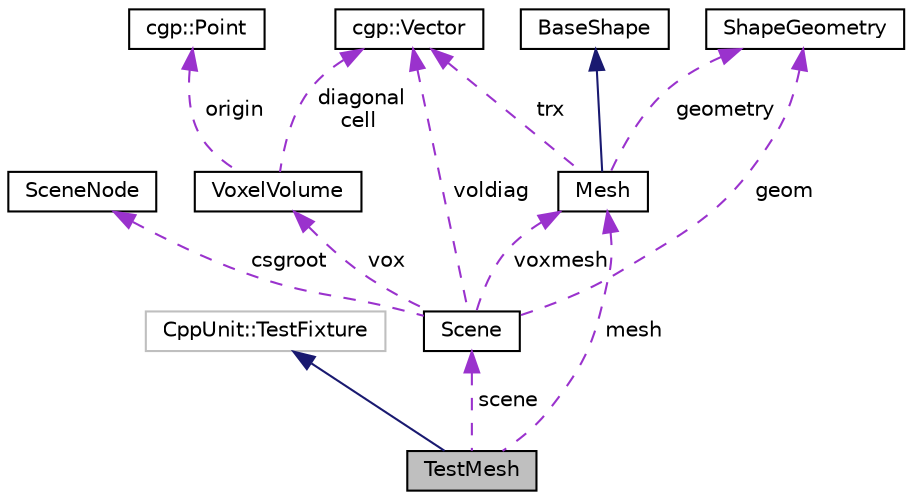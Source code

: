 digraph "TestMesh"
{
  edge [fontname="Helvetica",fontsize="10",labelfontname="Helvetica",labelfontsize="10"];
  node [fontname="Helvetica",fontsize="10",shape=record];
  Node1 [label="TestMesh",height=0.2,width=0.4,color="black", fillcolor="grey75", style="filled" fontcolor="black"];
  Node2 -> Node1 [dir="back",color="midnightblue",fontsize="10",style="solid",fontname="Helvetica"];
  Node2 [label="CppUnit::TestFixture",height=0.2,width=0.4,color="grey75", fillcolor="white", style="filled"];
  Node3 -> Node1 [dir="back",color="darkorchid3",fontsize="10",style="dashed",label=" scene" ,fontname="Helvetica"];
  Node3 [label="Scene",height=0.2,width=0.4,color="black", fillcolor="white", style="filled",URL="$classScene.html",tooltip="CSG Tree that can be evaluated to produce a volumetric representation. "];
  Node4 -> Node3 [dir="back",color="darkorchid3",fontsize="10",style="dashed",label=" geom" ,fontname="Helvetica"];
  Node4 [label="ShapeGeometry",height=0.2,width=0.4,color="black", fillcolor="white", style="filled",URL="$classShapeGeometry.html",tooltip="Geometry in a format suitable for OpenGL. "];
  Node5 -> Node3 [dir="back",color="darkorchid3",fontsize="10",style="dashed",label=" voldiag" ,fontname="Helvetica"];
  Node5 [label="cgp::Vector",height=0.2,width=0.4,color="black", fillcolor="white", style="filled",URL="$classcgp_1_1Vector.html"];
  Node6 -> Node3 [dir="back",color="darkorchid3",fontsize="10",style="dashed",label=" vox" ,fontname="Helvetica"];
  Node6 [label="VoxelVolume",height=0.2,width=0.4,color="black", fillcolor="white", style="filled",URL="$classVoxelVolume.html",tooltip="A cuboid volume regularly subdivided into uniformly sized cubes (voxels). "];
  Node5 -> Node6 [dir="back",color="darkorchid3",fontsize="10",style="dashed",label=" diagonal\ncell" ,fontname="Helvetica"];
  Node7 -> Node6 [dir="back",color="darkorchid3",fontsize="10",style="dashed",label=" origin" ,fontname="Helvetica"];
  Node7 [label="cgp::Point",height=0.2,width=0.4,color="black", fillcolor="white", style="filled",URL="$classcgp_1_1Point.html"];
  Node8 -> Node3 [dir="back",color="darkorchid3",fontsize="10",style="dashed",label=" voxmesh" ,fontname="Helvetica"];
  Node8 [label="Mesh",height=0.2,width=0.4,color="black", fillcolor="white", style="filled",URL="$classMesh.html",tooltip="A triangle mesh in 3D space. "];
  Node9 -> Node8 [dir="back",color="midnightblue",fontsize="10",style="solid",fontname="Helvetica"];
  Node9 [label="BaseShape",height=0.2,width=0.4,color="black", fillcolor="white", style="filled",URL="$classBaseShape.html",tooltip="Abstract base class for shapes. "];
  Node4 -> Node8 [dir="back",color="darkorchid3",fontsize="10",style="dashed",label=" geometry" ,fontname="Helvetica"];
  Node5 -> Node8 [dir="back",color="darkorchid3",fontsize="10",style="dashed",label=" trx" ,fontname="Helvetica"];
  Node10 -> Node3 [dir="back",color="darkorchid3",fontsize="10",style="dashed",label=" csgroot" ,fontname="Helvetica"];
  Node10 [label="SceneNode",height=0.2,width=0.4,color="black", fillcolor="white", style="filled",URL="$classSceneNode.html"];
  Node8 -> Node1 [dir="back",color="darkorchid3",fontsize="10",style="dashed",label=" mesh" ,fontname="Helvetica"];
}
